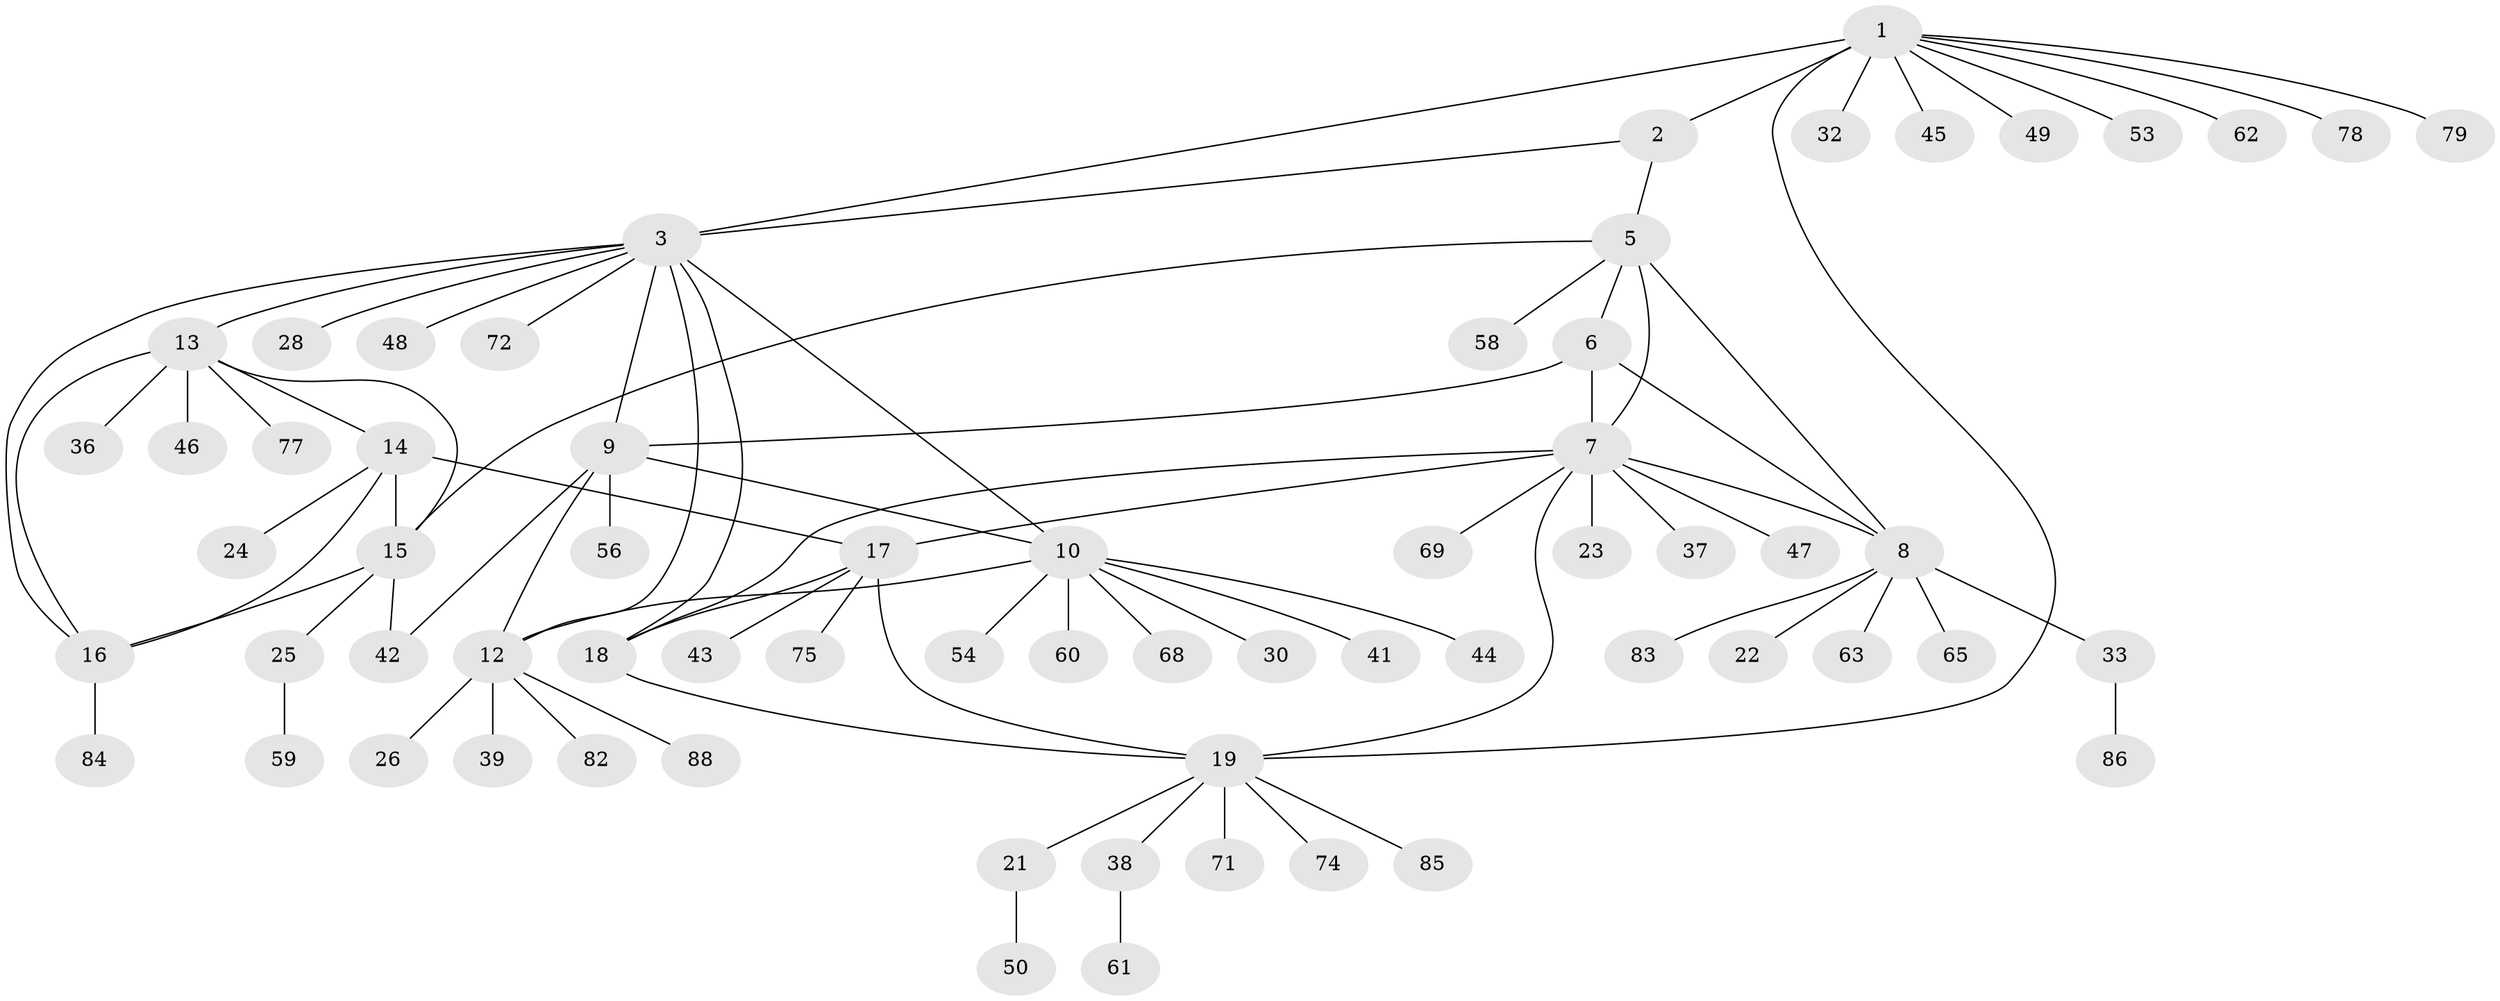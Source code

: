 // original degree distribution, {5: 0.045454545454545456, 7: 0.056818181818181816, 9: 0.022727272727272728, 6: 0.056818181818181816, 10: 0.022727272727272728, 8: 0.022727272727272728, 2: 0.07954545454545454, 1: 0.6704545454545454, 3: 0.022727272727272728}
// Generated by graph-tools (version 1.1) at 2025/11/02/27/25 16:11:31]
// undirected, 66 vertices, 85 edges
graph export_dot {
graph [start="1"]
  node [color=gray90,style=filled];
  1 [super="+4"];
  2 [super="+80"];
  3 [super="+11"];
  5;
  6 [super="+52"];
  7 [super="+20"];
  8 [super="+31"];
  9 [super="+67"];
  10 [super="+27"];
  12 [super="+55"];
  13 [super="+76"];
  14 [super="+70"];
  15 [super="+29"];
  16 [super="+81"];
  17 [super="+40"];
  18 [super="+51"];
  19 [super="+66"];
  21 [super="+35"];
  22;
  23;
  24;
  25 [super="+57"];
  26;
  28;
  30;
  32;
  33 [super="+34"];
  36;
  37;
  38;
  39;
  41;
  42 [super="+64"];
  43;
  44;
  45;
  46;
  47;
  48;
  49;
  50;
  53;
  54;
  56;
  58 [super="+87"];
  59;
  60;
  61;
  62;
  63;
  65 [super="+73"];
  68;
  69;
  71;
  72;
  74;
  75;
  77;
  78;
  79;
  82;
  83;
  84;
  85;
  86;
  88;
  1 -- 2 [weight=2];
  1 -- 3 [weight=2];
  1 -- 19;
  1 -- 53;
  1 -- 32;
  1 -- 45;
  1 -- 78;
  1 -- 79;
  1 -- 49;
  1 -- 62;
  2 -- 3;
  2 -- 5;
  3 -- 16;
  3 -- 48;
  3 -- 72;
  3 -- 18;
  3 -- 13;
  3 -- 9;
  3 -- 10;
  3 -- 28;
  3 -- 12;
  5 -- 6;
  5 -- 7;
  5 -- 8;
  5 -- 15;
  5 -- 58;
  6 -- 7;
  6 -- 8;
  6 -- 9;
  7 -- 8;
  7 -- 23;
  7 -- 47;
  7 -- 17;
  7 -- 18;
  7 -- 19;
  7 -- 69;
  7 -- 37;
  8 -- 22;
  8 -- 33;
  8 -- 63;
  8 -- 65;
  8 -- 83;
  9 -- 10;
  9 -- 12;
  9 -- 56;
  9 -- 42;
  10 -- 12;
  10 -- 30;
  10 -- 41;
  10 -- 44;
  10 -- 54;
  10 -- 60;
  10 -- 68;
  12 -- 26;
  12 -- 39;
  12 -- 82;
  12 -- 88;
  13 -- 14;
  13 -- 15;
  13 -- 16;
  13 -- 36;
  13 -- 46;
  13 -- 77;
  14 -- 15;
  14 -- 16;
  14 -- 17;
  14 -- 24;
  15 -- 16;
  15 -- 25;
  15 -- 42;
  16 -- 84;
  17 -- 18;
  17 -- 19;
  17 -- 43;
  17 -- 75;
  18 -- 19;
  19 -- 21;
  19 -- 38;
  19 -- 71;
  19 -- 74;
  19 -- 85;
  21 -- 50;
  25 -- 59;
  33 -- 86;
  38 -- 61;
}
